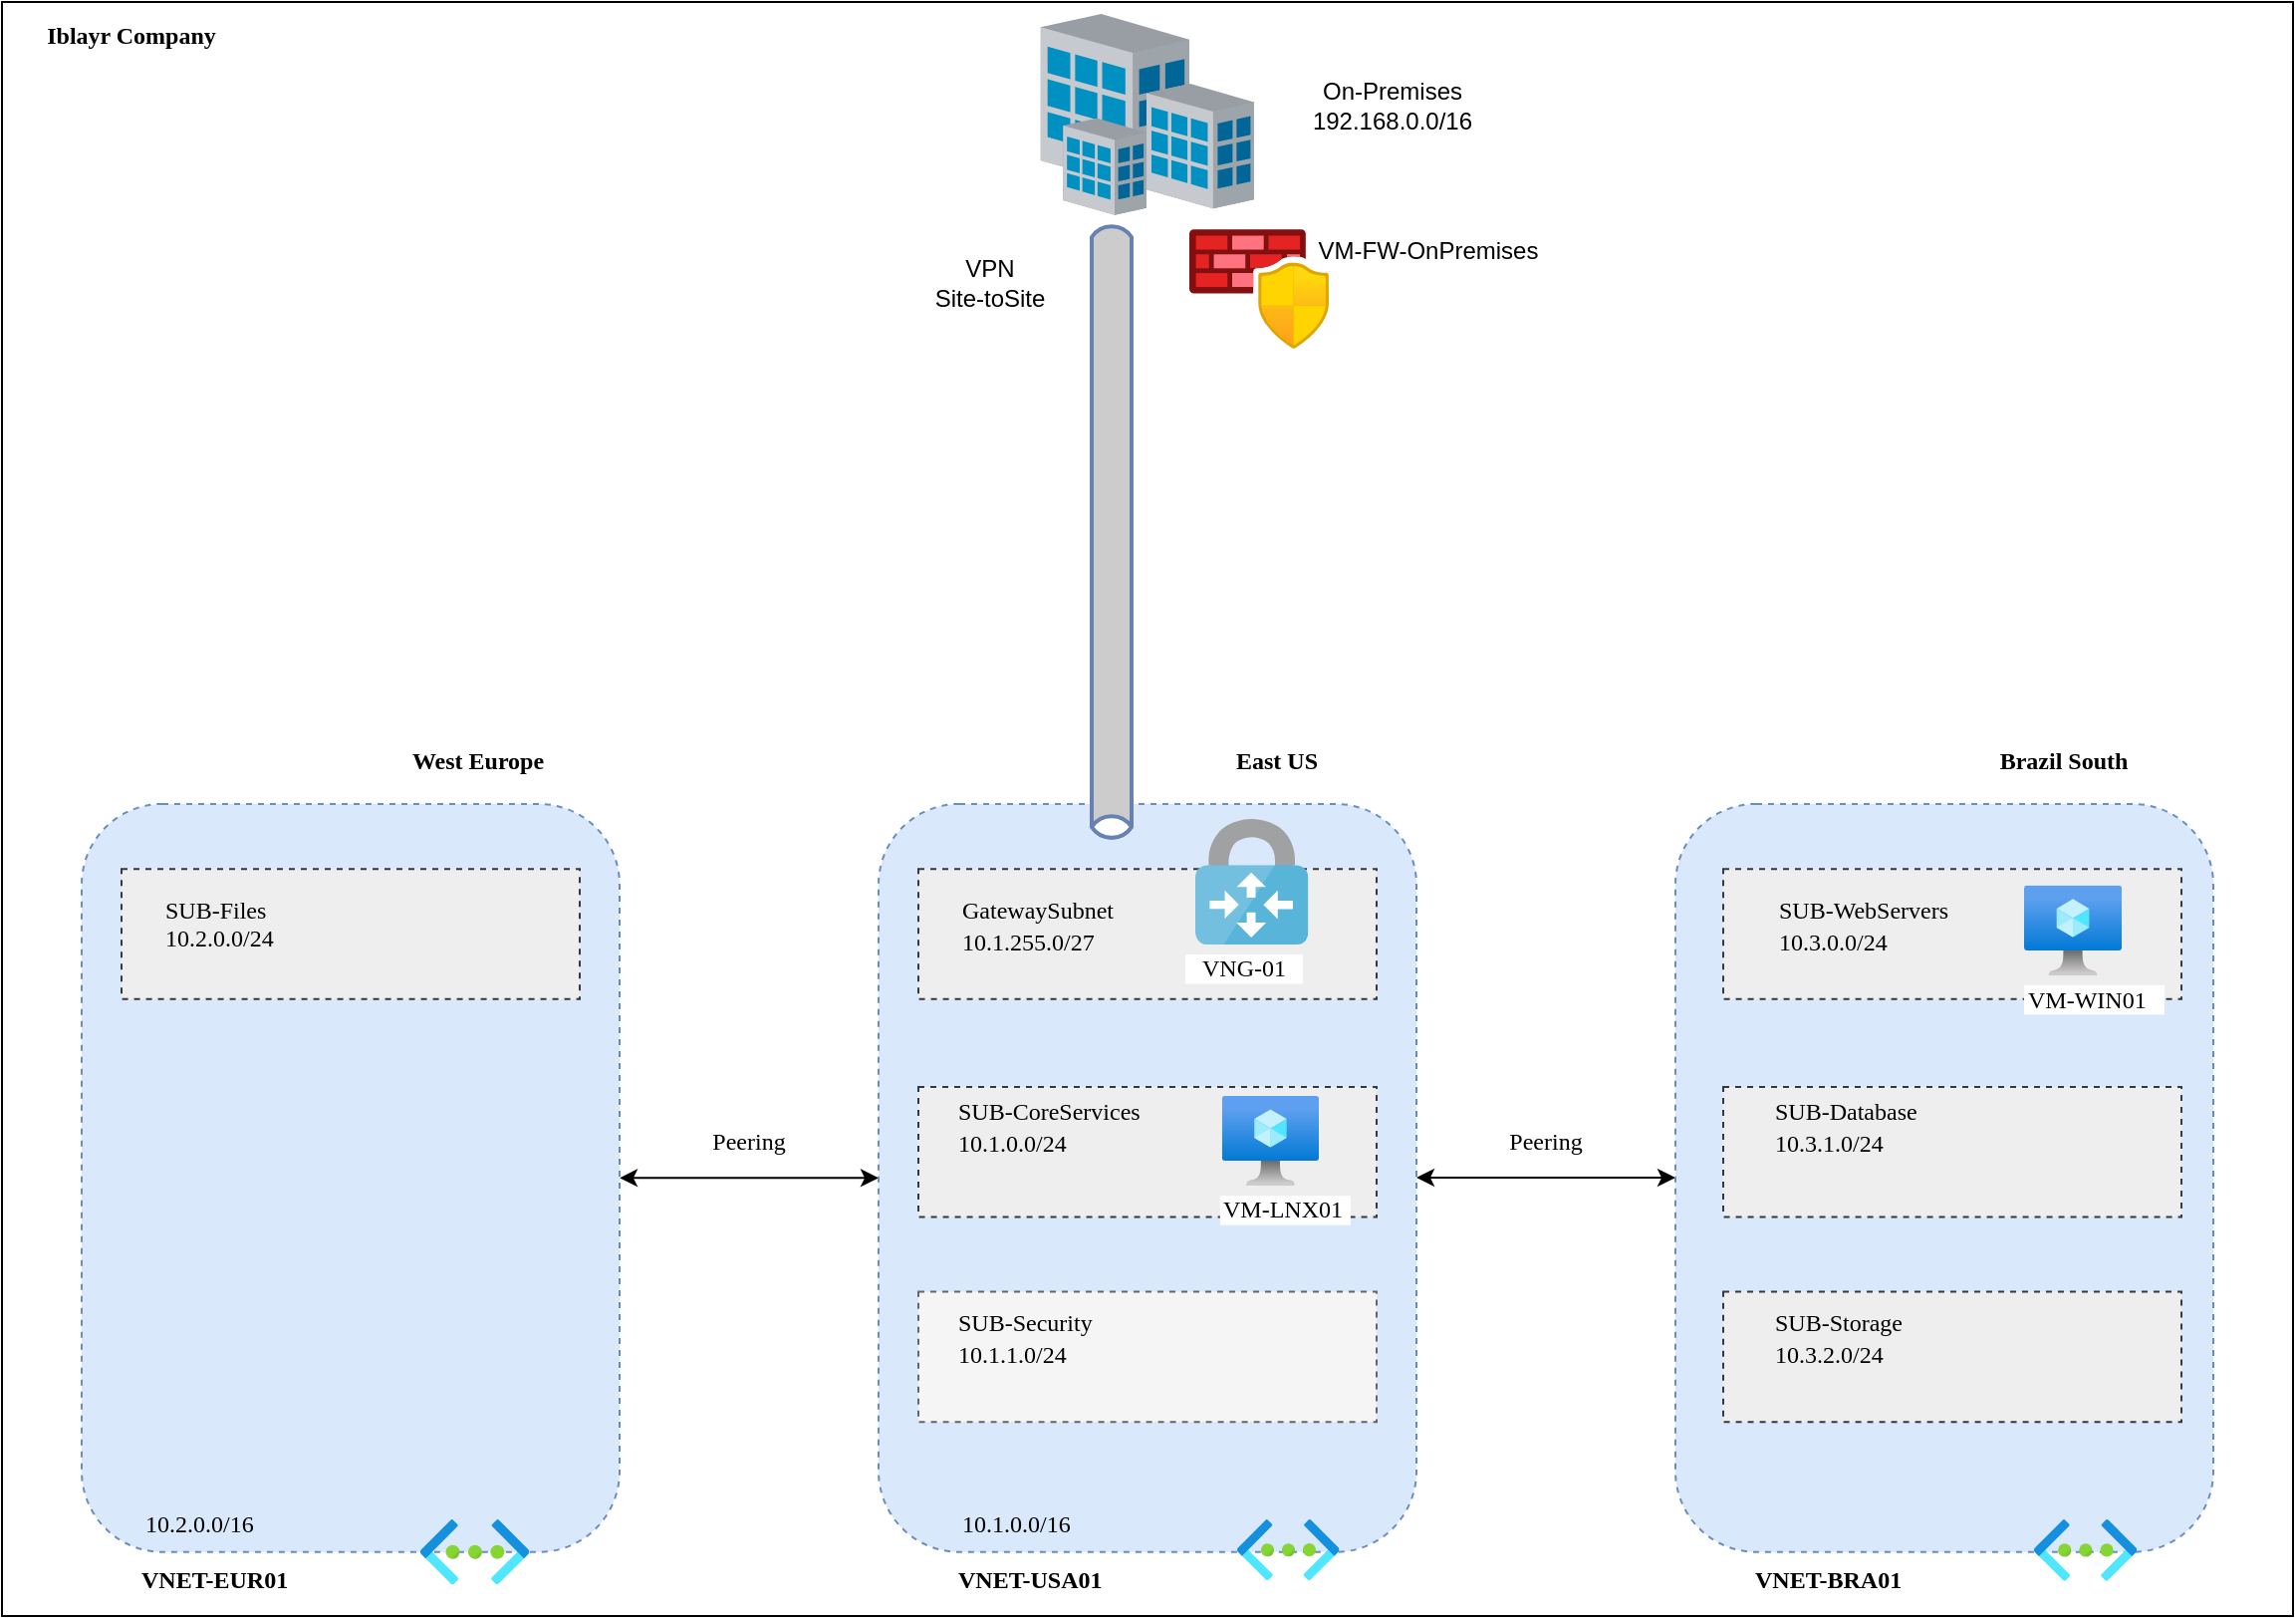 <mxfile version="20.8.10" type="device"><diagram name="Página-1" id="x2mRvjdO7nGSLqSYsmk_"><mxGraphModel dx="1418" dy="820" grid="0" gridSize="10" guides="1" tooltips="1" connect="1" arrows="1" fold="1" page="1" pageScale="1" pageWidth="1169" pageHeight="827" background="#ffffff" math="0" shadow="0"><root><mxCell id="0"/><mxCell id="1" parent="0"/><mxCell id="6a903H8ERh-eWGFcleBx-1" value="" style="rounded=0;whiteSpace=wrap;html=1;" parent="1" vertex="1"><mxGeometry x="10" y="8" width="1150" height="810" as="geometry"/></mxCell><mxCell id="6a903H8ERh-eWGFcleBx-2" value="Iblayr Company" style="text;html=1;strokeColor=none;fillColor=none;align=center;verticalAlign=middle;whiteSpace=wrap;rounded=0;fontStyle=1;fontFamily=Verdana;" parent="1" vertex="1"><mxGeometry x="10" y="10" width="130" height="30" as="geometry"/></mxCell><mxCell id="6a903H8ERh-eWGFcleBx-40" value="" style="endArrow=classic;startArrow=classic;html=1;fontColor=#FF3333;rounded=0;fontFamily=Verdana;" parent="1" source="6a903H8ERh-eWGFcleBx-7" target="6a903H8ERh-eWGFcleBx-6" edge="1"><mxGeometry width="50" height="50" relative="1" as="geometry"><mxPoint x="360" y="480" as="sourcePoint"/><mxPoint x="410" y="430" as="targetPoint"/></mxGeometry></mxCell><mxCell id="6a903H8ERh-eWGFcleBx-24" value="10.3.0.0/16" style="text;html=1;strokeColor=none;fillColor=none;align=left;verticalAlign=middle;whiteSpace=wrap;rounded=0;fontStyle=0;fontFamily=Verdana;" parent="1" vertex="1"><mxGeometry x="890" y="718" width="130" height="30" as="geometry"/></mxCell><mxCell id="6a903H8ERh-eWGFcleBx-43" value="" style="endArrow=classic;startArrow=classic;html=1;fontColor=#FF3333;rounded=0;fontFamily=Verdana;" parent="1" edge="1"><mxGeometry width="50" height="50" relative="1" as="geometry"><mxPoint x="850" y="598" as="sourcePoint"/><mxPoint x="720" y="598" as="targetPoint"/></mxGeometry></mxCell><mxCell id="6a903H8ERh-eWGFcleBx-44" value="Peering" style="text;html=1;strokeColor=none;fillColor=none;align=center;verticalAlign=middle;whiteSpace=wrap;rounded=0;fontStyle=0;fontFamily=Verdana;" parent="1" vertex="1"><mxGeometry x="720" y="569" width="130" height="21" as="geometry"/></mxCell><mxCell id="6a903H8ERh-eWGFcleBx-42" value="Peering" style="text;html=1;strokeColor=none;fillColor=none;align=center;verticalAlign=middle;whiteSpace=wrap;rounded=0;fontStyle=0;fontFamily=Verdana;" parent="1" vertex="1"><mxGeometry x="320" y="569" width="130" height="21" as="geometry"/></mxCell><mxCell id="SsKtkuBdVyApM7AKT2Wp-1" value="" style="group" vertex="1" connectable="0" parent="1"><mxGeometry x="50" y="377" width="270" height="435" as="geometry"/></mxCell><mxCell id="6a903H8ERh-eWGFcleBx-3" value="West Europe" style="text;html=1;strokeColor=none;fillColor=none;align=center;verticalAlign=middle;whiteSpace=wrap;rounded=0;fontStyle=1;fontFamily=Verdana;" parent="SsKtkuBdVyApM7AKT2Wp-1" vertex="1"><mxGeometry x="134" width="130" height="24.484" as="geometry"/></mxCell><mxCell id="6a903H8ERh-eWGFcleBx-6" value="" style="rounded=1;whiteSpace=wrap;html=1;fontFamily=Verdana;fillColor=#dae8fc;strokeColor=#6c8ebf;dashed=1;" parent="SsKtkuBdVyApM7AKT2Wp-1" vertex="1"><mxGeometry y="33.462" width="270" height="375.422" as="geometry"/></mxCell><mxCell id="6a903H8ERh-eWGFcleBx-9" value="" style="rounded=0;whiteSpace=wrap;html=1;dashed=1;fontFamily=Verdana;fillColor=#eeeeee;strokeColor=#36393d;" parent="SsKtkuBdVyApM7AKT2Wp-1" vertex="1"><mxGeometry x="20" y="66.107" width="230" height="65.291" as="geometry"/></mxCell><mxCell id="6a903H8ERh-eWGFcleBx-16" value="SUB-Files" style="text;html=1;strokeColor=none;fillColor=none;align=left;verticalAlign=middle;whiteSpace=wrap;rounded=0;fontStyle=0;fontFamily=Verdana;" parent="SsKtkuBdVyApM7AKT2Wp-1" vertex="1"><mxGeometry x="40" y="74.268" width="130" height="24.484" as="geometry"/></mxCell><mxCell id="6a903H8ERh-eWGFcleBx-17" value="10.2.0.0/24" style="text;html=1;strokeColor=none;fillColor=none;align=left;verticalAlign=middle;whiteSpace=wrap;rounded=0;fontStyle=0;fontFamily=Verdana;" parent="SsKtkuBdVyApM7AKT2Wp-1" vertex="1"><mxGeometry x="40" y="88.959" width="130" height="24.484" as="geometry"/></mxCell><mxCell id="6a903H8ERh-eWGFcleBx-18" value="10.2.0.0/16" style="text;html=1;strokeColor=none;fillColor=none;align=left;verticalAlign=middle;whiteSpace=wrap;rounded=0;fontStyle=0;fontFamily=Verdana;" parent="SsKtkuBdVyApM7AKT2Wp-1" vertex="1"><mxGeometry x="30" y="382.767" width="130" height="24.484" as="geometry"/></mxCell><mxCell id="6a903H8ERh-eWGFcleBx-19" value="VNET-EUR01" style="text;html=1;strokeColor=none;fillColor=none;align=left;verticalAlign=middle;whiteSpace=wrap;rounded=0;fontStyle=1;fontFamily=Verdana;" parent="SsKtkuBdVyApM7AKT2Wp-1" vertex="1"><mxGeometry x="28" y="410.516" width="130" height="24.484" as="geometry"/></mxCell><mxCell id="6a903H8ERh-eWGFcleBx-20" value="" style="aspect=fixed;html=1;points=[];align=center;image;fontSize=12;image=img/lib/azure2/networking/Virtual_Networks.svg;dashed=1;fontFamily=Verdana;" parent="SsKtkuBdVyApM7AKT2Wp-1" vertex="1"><mxGeometry x="170" y="392.561" width="54.681" height="32.645" as="geometry"/></mxCell><mxCell id="SsKtkuBdVyApM7AKT2Wp-2" value="" style="group" vertex="1" connectable="0" parent="1"><mxGeometry x="450" y="377" width="270" height="435" as="geometry"/></mxCell><mxCell id="6a903H8ERh-eWGFcleBx-4" value="East US" style="text;html=1;strokeColor=none;fillColor=none;align=center;verticalAlign=middle;whiteSpace=wrap;rounded=0;fontStyle=1;fontFamily=Verdana;" parent="SsKtkuBdVyApM7AKT2Wp-2" vertex="1"><mxGeometry x="135" width="130" height="24.484" as="geometry"/></mxCell><mxCell id="6a903H8ERh-eWGFcleBx-7" value="" style="rounded=1;whiteSpace=wrap;html=1;fontFamily=Verdana;fillColor=#dae8fc;strokeColor=#6c8ebf;dashed=1;" parent="SsKtkuBdVyApM7AKT2Wp-2" vertex="1"><mxGeometry y="33.462" width="270" height="375.422" as="geometry"/></mxCell><mxCell id="6a903H8ERh-eWGFcleBx-10" value="" style="rounded=0;whiteSpace=wrap;html=1;dashed=1;fontFamily=Verdana;fillColor=#eeeeee;strokeColor=#36393d;" parent="SsKtkuBdVyApM7AKT2Wp-2" vertex="1"><mxGeometry x="20" y="66.107" width="230" height="65.291" as="geometry"/></mxCell><mxCell id="6a903H8ERh-eWGFcleBx-11" value="" style="rounded=0;whiteSpace=wrap;html=1;dashed=1;fontFamily=Verdana;fillColor=#eeeeee;strokeColor=#36393d;" parent="SsKtkuBdVyApM7AKT2Wp-2" vertex="1"><mxGeometry x="20" y="175.469" width="230" height="65.291" as="geometry"/></mxCell><mxCell id="6a903H8ERh-eWGFcleBx-12" value="" style="rounded=0;whiteSpace=wrap;html=1;dashed=1;fontFamily=Verdana;fillColor=#f5f5f5;fontColor=#333333;strokeColor=#666666;" parent="SsKtkuBdVyApM7AKT2Wp-2" vertex="1"><mxGeometry x="20" y="278.302" width="230" height="65.291" as="geometry"/></mxCell><mxCell id="6a903H8ERh-eWGFcleBx-21" value="10.1.0.0/16" style="text;html=1;strokeColor=none;fillColor=none;align=left;verticalAlign=middle;whiteSpace=wrap;rounded=0;fontStyle=0;fontFamily=Verdana;" parent="SsKtkuBdVyApM7AKT2Wp-2" vertex="1"><mxGeometry x="40" y="382.767" width="130" height="24.484" as="geometry"/></mxCell><mxCell id="6a903H8ERh-eWGFcleBx-22" value="VNET-USA01" style="text;html=1;strokeColor=none;fillColor=none;align=left;verticalAlign=middle;whiteSpace=wrap;rounded=0;fontStyle=1;fontFamily=Verdana;" parent="SsKtkuBdVyApM7AKT2Wp-2" vertex="1"><mxGeometry x="38" y="410.516" width="130" height="24.484" as="geometry"/></mxCell><mxCell id="6a903H8ERh-eWGFcleBx-23" value="" style="aspect=fixed;html=1;points=[];align=center;image;fontSize=12;image=img/lib/azure2/networking/Virtual_Networks.svg;dashed=1;fontFamily=Verdana;" parent="SsKtkuBdVyApM7AKT2Wp-2" vertex="1"><mxGeometry x="180" y="392.561" width="51.256" height="30.601" as="geometry"/></mxCell><mxCell id="6a903H8ERh-eWGFcleBx-27" value="GatewaySubnet" style="text;html=1;strokeColor=none;fillColor=none;align=left;verticalAlign=middle;whiteSpace=wrap;rounded=0;fontStyle=0;fontFamily=Verdana;" parent="SsKtkuBdVyApM7AKT2Wp-2" vertex="1"><mxGeometry x="40" y="74.268" width="130" height="24.484" as="geometry"/></mxCell><mxCell id="6a903H8ERh-eWGFcleBx-28" value="10.1.255.0/27" style="text;html=1;strokeColor=none;fillColor=none;align=left;verticalAlign=middle;whiteSpace=wrap;rounded=0;fontStyle=0;fontFamily=Verdana;" parent="SsKtkuBdVyApM7AKT2Wp-2" vertex="1"><mxGeometry x="40" y="90.591" width="130" height="24.484" as="geometry"/></mxCell><mxCell id="6a903H8ERh-eWGFcleBx-29" value="SUB-CoreServices" style="text;html=1;strokeColor=none;fillColor=none;align=left;verticalAlign=middle;whiteSpace=wrap;rounded=0;fontStyle=0;fontFamily=Verdana;" parent="SsKtkuBdVyApM7AKT2Wp-2" vertex="1"><mxGeometry x="38" y="175.469" width="130" height="24.484" as="geometry"/></mxCell><mxCell id="6a903H8ERh-eWGFcleBx-30" value="10.1.0.0/24" style="text;html=1;strokeColor=none;fillColor=none;align=left;verticalAlign=middle;whiteSpace=wrap;rounded=0;fontStyle=0;fontFamily=Verdana;" parent="SsKtkuBdVyApM7AKT2Wp-2" vertex="1"><mxGeometry x="38" y="191.792" width="130" height="24.484" as="geometry"/></mxCell><mxCell id="6a903H8ERh-eWGFcleBx-31" value="SUB-Security" style="text;html=1;strokeColor=none;fillColor=none;align=left;verticalAlign=middle;whiteSpace=wrap;rounded=0;fontStyle=0;fontFamily=Verdana;" parent="SsKtkuBdVyApM7AKT2Wp-2" vertex="1"><mxGeometry x="38" y="281.567" width="130" height="24.484" as="geometry"/></mxCell><mxCell id="6a903H8ERh-eWGFcleBx-32" value="10.1.1.0/24" style="text;html=1;strokeColor=none;fillColor=none;align=left;verticalAlign=middle;whiteSpace=wrap;rounded=0;fontStyle=0;fontFamily=Verdana;" parent="SsKtkuBdVyApM7AKT2Wp-2" vertex="1"><mxGeometry x="38" y="297.889" width="130" height="24.484" as="geometry"/></mxCell><mxCell id="6Qxy4UPfp5VIa0-ww7C7-1" value="" style="aspect=fixed;html=1;points=[];align=center;image;fontSize=12;image=img/lib/azure2/compute/Virtual_Machine.svg;" parent="SsKtkuBdVyApM7AKT2Wp-2" vertex="1"><mxGeometry x="172.39" y="179.958" width="48.662" height="45.136" as="geometry"/></mxCell><mxCell id="6Qxy4UPfp5VIa0-ww7C7-2" value="VM-LNX01" style="text;html=1;strokeColor=none;fillColor=default;align=left;verticalAlign=middle;whiteSpace=wrap;rounded=0;fontStyle=0;fontFamily=Verdana;gradientColor=none;" parent="SsKtkuBdVyApM7AKT2Wp-2" vertex="1"><mxGeometry x="171.44" y="230.15" width="65.5" height="14.69" as="geometry"/></mxCell><mxCell id="SsKtkuBdVyApM7AKT2Wp-13" value="" style="sketch=0;aspect=fixed;html=1;points=[];align=center;image;fontSize=12;image=img/lib/mscae/VPN_Gateway.svg;" vertex="1" parent="SsKtkuBdVyApM7AKT2Wp-2"><mxGeometry x="159" y="41" width="56.7" height="63" as="geometry"/></mxCell><mxCell id="SsKtkuBdVyApM7AKT2Wp-14" value="VNG-01" style="text;html=1;strokeColor=none;fillColor=default;align=center;verticalAlign=middle;whiteSpace=wrap;rounded=0;fontStyle=0;fontFamily=Verdana;gradientColor=none;" vertex="1" parent="SsKtkuBdVyApM7AKT2Wp-2"><mxGeometry x="154" y="109" width="59" height="14.69" as="geometry"/></mxCell><mxCell id="SsKtkuBdVyApM7AKT2Wp-4" value="" style="group" vertex="1" connectable="0" parent="1"><mxGeometry x="850" y="377" width="270" height="435" as="geometry"/></mxCell><mxCell id="6a903H8ERh-eWGFcleBx-8" value="" style="rounded=1;whiteSpace=wrap;html=1;fontFamily=Verdana;fillColor=#dae8fc;strokeColor=#6c8ebf;dashed=1;" parent="SsKtkuBdVyApM7AKT2Wp-4" vertex="1"><mxGeometry y="33.462" width="270" height="375.422" as="geometry"/></mxCell><mxCell id="6a903H8ERh-eWGFcleBx-13" value="" style="rounded=0;whiteSpace=wrap;html=1;dashed=1;fontFamily=Verdana;fillColor=#eeeeee;strokeColor=#36393d;" parent="SsKtkuBdVyApM7AKT2Wp-4" vertex="1"><mxGeometry x="24" y="66.107" width="230" height="65.291" as="geometry"/></mxCell><mxCell id="6a903H8ERh-eWGFcleBx-5" value="Brazil South" style="text;html=1;strokeColor=none;fillColor=none;align=center;verticalAlign=middle;whiteSpace=wrap;rounded=0;fontStyle=1;fontFamily=Verdana;" parent="SsKtkuBdVyApM7AKT2Wp-4" vertex="1"><mxGeometry x="130" width="130" height="24.484" as="geometry"/></mxCell><mxCell id="6a903H8ERh-eWGFcleBx-14" value="" style="rounded=0;whiteSpace=wrap;html=1;dashed=1;fontFamily=Verdana;fillColor=#eeeeee;strokeColor=#36393d;" parent="SsKtkuBdVyApM7AKT2Wp-4" vertex="1"><mxGeometry x="24" y="175.469" width="230" height="65.291" as="geometry"/></mxCell><mxCell id="6a903H8ERh-eWGFcleBx-15" value="" style="rounded=0;whiteSpace=wrap;html=1;dashed=1;fontFamily=Verdana;fillColor=#eeeeee;strokeColor=#36393d;" parent="SsKtkuBdVyApM7AKT2Wp-4" vertex="1"><mxGeometry x="24" y="278.302" width="230" height="65.291" as="geometry"/></mxCell><mxCell id="6a903H8ERh-eWGFcleBx-25" value="VNET-BRA01" style="text;html=1;strokeColor=none;fillColor=none;align=left;verticalAlign=middle;whiteSpace=wrap;rounded=0;fontStyle=1;fontFamily=Verdana;" parent="SsKtkuBdVyApM7AKT2Wp-4" vertex="1"><mxGeometry x="38" y="410.516" width="130" height="24.484" as="geometry"/></mxCell><mxCell id="6a903H8ERh-eWGFcleBx-26" value="" style="aspect=fixed;html=1;points=[];align=center;image;fontSize=12;image=img/lib/azure2/networking/Virtual_Networks.svg;dashed=1;fontFamily=Verdana;" parent="SsKtkuBdVyApM7AKT2Wp-4" vertex="1"><mxGeometry x="180" y="392.561" width="51.664" height="30.844" as="geometry"/></mxCell><mxCell id="6a903H8ERh-eWGFcleBx-33" value="SUB-WebServers" style="text;html=1;strokeColor=none;fillColor=none;align=left;verticalAlign=middle;whiteSpace=wrap;rounded=0;fontStyle=0;fontFamily=Verdana;" parent="SsKtkuBdVyApM7AKT2Wp-4" vertex="1"><mxGeometry x="50" y="74.268" width="130" height="24.484" as="geometry"/></mxCell><mxCell id="6a903H8ERh-eWGFcleBx-34" value="10.3.0.0/24" style="text;html=1;strokeColor=none;fillColor=none;align=left;verticalAlign=middle;whiteSpace=wrap;rounded=0;fontStyle=0;fontFamily=Verdana;" parent="SsKtkuBdVyApM7AKT2Wp-4" vertex="1"><mxGeometry x="50" y="90.591" width="130" height="24.484" as="geometry"/></mxCell><mxCell id="6a903H8ERh-eWGFcleBx-35" value="SUB-Database" style="text;html=1;strokeColor=none;fillColor=none;align=left;verticalAlign=middle;whiteSpace=wrap;rounded=0;fontStyle=0;fontFamily=Verdana;" parent="SsKtkuBdVyApM7AKT2Wp-4" vertex="1"><mxGeometry x="48" y="175.469" width="130" height="24.484" as="geometry"/></mxCell><mxCell id="6a903H8ERh-eWGFcleBx-36" value="10.3.1.0/24" style="text;html=1;strokeColor=none;fillColor=none;align=left;verticalAlign=middle;whiteSpace=wrap;rounded=0;fontStyle=0;fontFamily=Verdana;" parent="SsKtkuBdVyApM7AKT2Wp-4" vertex="1"><mxGeometry x="48" y="191.792" width="130" height="24.484" as="geometry"/></mxCell><mxCell id="6a903H8ERh-eWGFcleBx-37" value="SUB-Storage" style="text;html=1;strokeColor=none;fillColor=none;align=left;verticalAlign=middle;whiteSpace=wrap;rounded=0;fontStyle=0;fontFamily=Verdana;" parent="SsKtkuBdVyApM7AKT2Wp-4" vertex="1"><mxGeometry x="48" y="281.567" width="130" height="24.484" as="geometry"/></mxCell><mxCell id="6a903H8ERh-eWGFcleBx-38" value="10.3.2.0/24" style="text;html=1;strokeColor=none;fillColor=none;align=left;verticalAlign=middle;whiteSpace=wrap;rounded=0;fontStyle=0;fontFamily=Verdana;" parent="SsKtkuBdVyApM7AKT2Wp-4" vertex="1"><mxGeometry x="48" y="297.889" width="130" height="24.484" as="geometry"/></mxCell><mxCell id="6Qxy4UPfp5VIa0-ww7C7-4" value="" style="aspect=fixed;html=1;points=[];align=center;image;fontSize=12;image=img/lib/azure2/compute/Virtual_Machine.svg;" parent="SsKtkuBdVyApM7AKT2Wp-4" vertex="1"><mxGeometry x="175" y="74.268" width="49.05" height="45.495" as="geometry"/></mxCell><mxCell id="6Qxy4UPfp5VIa0-ww7C7-5" value="VM-WIN01" style="text;html=1;strokeColor=none;fillColor=default;align=left;verticalAlign=middle;whiteSpace=wrap;rounded=0;fontStyle=0;fontFamily=Verdana;gradientColor=none;" parent="SsKtkuBdVyApM7AKT2Wp-4" vertex="1"><mxGeometry x="175" y="124.461" width="70.5" height="14.69" as="geometry"/></mxCell><mxCell id="SsKtkuBdVyApM7AKT2Wp-5" value="" style="verticalLabelPosition=bottom;sketch=0;aspect=fixed;html=1;verticalAlign=top;strokeColor=none;align=center;outlineConnect=0;shape=mxgraph.citrix.site;" vertex="1" parent="1"><mxGeometry x="531.5" y="14" width="107" height="101" as="geometry"/></mxCell><mxCell id="SsKtkuBdVyApM7AKT2Wp-6" value="" style="aspect=fixed;html=1;points=[];align=center;image;fontSize=12;image=img/lib/azure2/networking/Azure_Firewall_Manager.svg;" vertex="1" parent="1"><mxGeometry x="606" y="122" width="70" height="60" as="geometry"/></mxCell><mxCell id="SsKtkuBdVyApM7AKT2Wp-9" value="" style="html=1;outlineConnect=0;fillColor=#CCCCCC;strokeColor=#6881B3;gradientColor=none;gradientDirection=north;strokeWidth=2;shape=mxgraph.networks.bus;gradientColor=none;gradientDirection=north;fontColor=#ffffff;perimeter=backbonePerimeter;backboneSize=20;rotation=90;" vertex="1" parent="1"><mxGeometry x="411" y="264" width="312" height="20" as="geometry"/></mxCell><mxCell id="SsKtkuBdVyApM7AKT2Wp-10" value="VPN&lt;br&gt;Site-toSite" style="text;html=1;strokeColor=none;fillColor=none;align=center;verticalAlign=middle;whiteSpace=wrap;rounded=0;" vertex="1" parent="1"><mxGeometry x="476" y="134" width="60" height="30" as="geometry"/></mxCell><mxCell id="SsKtkuBdVyApM7AKT2Wp-11" value="On-Premises&lt;br&gt;192.168.0.0/16" style="text;html=1;strokeColor=none;fillColor=none;align=center;verticalAlign=middle;whiteSpace=wrap;rounded=0;" vertex="1" parent="1"><mxGeometry x="657" y="45" width="102" height="30" as="geometry"/></mxCell><mxCell id="SsKtkuBdVyApM7AKT2Wp-12" value="VM-FW-OnPremises" style="text;html=1;strokeColor=none;fillColor=none;align=center;verticalAlign=middle;whiteSpace=wrap;rounded=0;" vertex="1" parent="1"><mxGeometry x="659" y="118" width="134" height="30" as="geometry"/></mxCell></root></mxGraphModel></diagram></mxfile>
